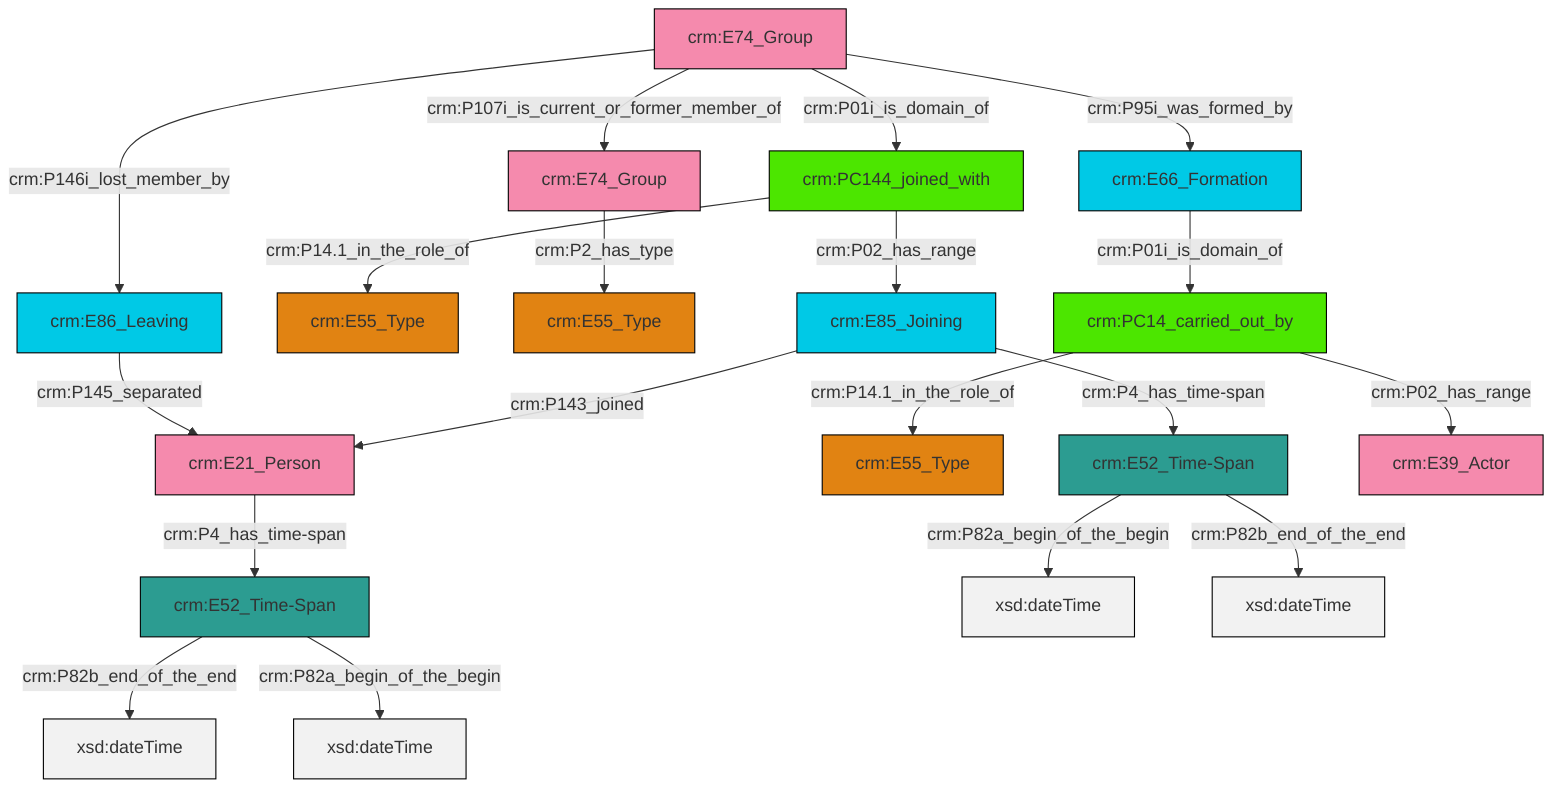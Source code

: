 graph TD
classDef Literal fill:#f2f2f2,stroke:#000000;
classDef CRM_Entity fill:#FFFFFF,stroke:#000000;
classDef Temporal_Entity fill:#00C9E6, stroke:#000000;
classDef Type fill:#E18312, stroke:#000000;
classDef Time-Span fill:#2C9C91, stroke:#000000;
classDef Appellation fill:#FFEB7F, stroke:#000000;
classDef Place fill:#008836, stroke:#000000;
classDef Persistent_Item fill:#B266B2, stroke:#000000;
classDef Conceptual_Object fill:#FFD700, stroke:#000000;
classDef Physical_Thing fill:#D2B48C, stroke:#000000;
classDef Actor fill:#f58aad, stroke:#000000;
classDef PC_Classes fill:#4ce600, stroke:#000000;
classDef Multi fill:#cccccc,stroke:#000000;

0["crm:E52_Time-Span"]:::Time-Span -->|crm:P82b_end_of_the_end| 1[xsd:dateTime]:::Literal
2["crm:E66_Formation"]:::Temporal_Entity -->|crm:P01i_is_domain_of| 3["crm:PC14_carried_out_by"]:::PC_Classes
6["crm:E52_Time-Span"]:::Time-Span -->|crm:P82a_begin_of_the_begin| 7[xsd:dateTime]:::Literal
3["crm:PC14_carried_out_by"]:::PC_Classes -->|crm:P14.1_in_the_role_of| 8["crm:E55_Type"]:::Type
3["crm:PC14_carried_out_by"]:::PC_Classes -->|crm:P02_has_range| 14["crm:E39_Actor"]:::Actor
18["crm:E85_Joining"]:::Temporal_Entity -->|crm:P4_has_time-span| 6["crm:E52_Time-Span"]:::Time-Span
21["crm:E74_Group"]:::Actor -->|crm:P107i_is_current_or_former_member_of| 19["crm:E74_Group"]:::Actor
0["crm:E52_Time-Span"]:::Time-Span -->|crm:P82a_begin_of_the_begin| 22[xsd:dateTime]:::Literal
23["crm:PC144_joined_with"]:::PC_Classes -->|crm:P14.1_in_the_role_of| 4["crm:E55_Type"]:::Type
15["crm:E86_Leaving"]:::Temporal_Entity -->|crm:P145_separated| 10["crm:E21_Person"]:::Actor
21["crm:E74_Group"]:::Actor -->|crm:P146i_lost_member_by| 15["crm:E86_Leaving"]:::Temporal_Entity
10["crm:E21_Person"]:::Actor -->|crm:P4_has_time-span| 0["crm:E52_Time-Span"]:::Time-Span
18["crm:E85_Joining"]:::Temporal_Entity -->|crm:P143_joined| 10["crm:E21_Person"]:::Actor
21["crm:E74_Group"]:::Actor -->|crm:P95i_was_formed_by| 2["crm:E66_Formation"]:::Temporal_Entity
19["crm:E74_Group"]:::Actor -->|crm:P2_has_type| 12["crm:E55_Type"]:::Type
23["crm:PC144_joined_with"]:::PC_Classes -->|crm:P02_has_range| 18["crm:E85_Joining"]:::Temporal_Entity
6["crm:E52_Time-Span"]:::Time-Span -->|crm:P82b_end_of_the_end| 33[xsd:dateTime]:::Literal
21["crm:E74_Group"]:::Actor -->|crm:P01i_is_domain_of| 23["crm:PC144_joined_with"]:::PC_Classes